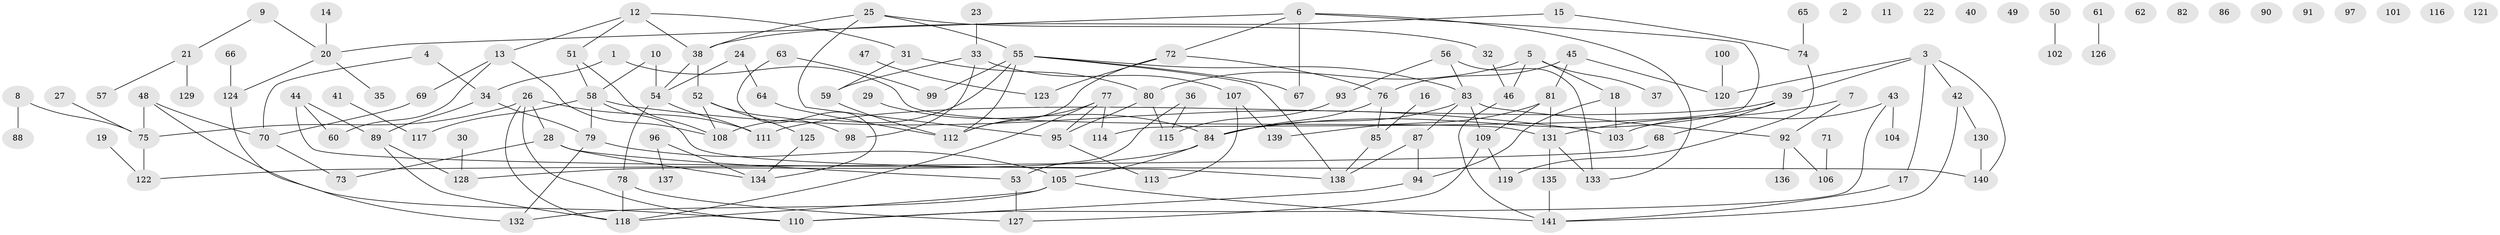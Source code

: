 // Generated by graph-tools (version 1.1) at 2025/25/03/09/25 03:25:16]
// undirected, 141 vertices, 180 edges
graph export_dot {
graph [start="1"]
  node [color=gray90,style=filled];
  1;
  2;
  3;
  4;
  5;
  6;
  7;
  8;
  9;
  10;
  11;
  12;
  13;
  14;
  15;
  16;
  17;
  18;
  19;
  20;
  21;
  22;
  23;
  24;
  25;
  26;
  27;
  28;
  29;
  30;
  31;
  32;
  33;
  34;
  35;
  36;
  37;
  38;
  39;
  40;
  41;
  42;
  43;
  44;
  45;
  46;
  47;
  48;
  49;
  50;
  51;
  52;
  53;
  54;
  55;
  56;
  57;
  58;
  59;
  60;
  61;
  62;
  63;
  64;
  65;
  66;
  67;
  68;
  69;
  70;
  71;
  72;
  73;
  74;
  75;
  76;
  77;
  78;
  79;
  80;
  81;
  82;
  83;
  84;
  85;
  86;
  87;
  88;
  89;
  90;
  91;
  92;
  93;
  94;
  95;
  96;
  97;
  98;
  99;
  100;
  101;
  102;
  103;
  104;
  105;
  106;
  107;
  108;
  109;
  110;
  111;
  112;
  113;
  114;
  115;
  116;
  117;
  118;
  119;
  120;
  121;
  122;
  123;
  124;
  125;
  126;
  127;
  128;
  129;
  130;
  131;
  132;
  133;
  134;
  135;
  136;
  137;
  138;
  139;
  140;
  141;
  1 -- 34;
  1 -- 131;
  3 -- 17;
  3 -- 39;
  3 -- 42;
  3 -- 120;
  3 -- 140;
  4 -- 34;
  4 -- 70;
  5 -- 18;
  5 -- 37;
  5 -- 46;
  5 -- 80;
  6 -- 20;
  6 -- 67;
  6 -- 72;
  6 -- 114;
  6 -- 133;
  7 -- 92;
  7 -- 131;
  8 -- 75;
  8 -- 88;
  9 -- 20;
  9 -- 21;
  10 -- 54;
  10 -- 58;
  12 -- 13;
  12 -- 31;
  12 -- 38;
  12 -- 51;
  13 -- 60;
  13 -- 69;
  13 -- 108;
  14 -- 20;
  15 -- 38;
  15 -- 74;
  16 -- 85;
  17 -- 141;
  18 -- 94;
  18 -- 103;
  19 -- 122;
  20 -- 35;
  20 -- 124;
  21 -- 57;
  21 -- 129;
  23 -- 33;
  24 -- 54;
  24 -- 64;
  25 -- 32;
  25 -- 38;
  25 -- 55;
  25 -- 95;
  26 -- 28;
  26 -- 75;
  26 -- 110;
  26 -- 111;
  26 -- 118;
  27 -- 75;
  28 -- 53;
  28 -- 73;
  28 -- 134;
  29 -- 84;
  30 -- 128;
  31 -- 59;
  31 -- 80;
  32 -- 46;
  33 -- 59;
  33 -- 98;
  33 -- 107;
  34 -- 79;
  34 -- 89;
  36 -- 53;
  36 -- 115;
  38 -- 52;
  38 -- 54;
  39 -- 68;
  39 -- 84;
  39 -- 111;
  41 -- 117;
  42 -- 130;
  42 -- 141;
  43 -- 103;
  43 -- 104;
  43 -- 110;
  44 -- 60;
  44 -- 89;
  44 -- 140;
  45 -- 76;
  45 -- 81;
  45 -- 120;
  46 -- 141;
  47 -- 123;
  48 -- 70;
  48 -- 75;
  48 -- 110;
  50 -- 102;
  51 -- 58;
  51 -- 108;
  52 -- 98;
  52 -- 108;
  52 -- 125;
  53 -- 127;
  54 -- 78;
  54 -- 111;
  55 -- 67;
  55 -- 83;
  55 -- 99;
  55 -- 108;
  55 -- 112;
  55 -- 138;
  56 -- 83;
  56 -- 93;
  56 -- 133;
  58 -- 79;
  58 -- 103;
  58 -- 117;
  58 -- 138;
  59 -- 112;
  61 -- 126;
  63 -- 99;
  63 -- 134;
  64 -- 112;
  65 -- 74;
  66 -- 124;
  68 -- 122;
  69 -- 70;
  70 -- 73;
  71 -- 106;
  72 -- 76;
  72 -- 112;
  72 -- 123;
  74 -- 119;
  75 -- 122;
  76 -- 84;
  76 -- 85;
  77 -- 95;
  77 -- 112;
  77 -- 114;
  77 -- 118;
  78 -- 118;
  78 -- 127;
  79 -- 105;
  79 -- 132;
  80 -- 95;
  80 -- 115;
  81 -- 109;
  81 -- 131;
  81 -- 139;
  83 -- 84;
  83 -- 87;
  83 -- 92;
  83 -- 109;
  84 -- 105;
  84 -- 128;
  85 -- 138;
  87 -- 94;
  87 -- 138;
  89 -- 118;
  89 -- 128;
  92 -- 106;
  92 -- 136;
  93 -- 115;
  94 -- 110;
  95 -- 113;
  96 -- 134;
  96 -- 137;
  100 -- 120;
  105 -- 118;
  105 -- 132;
  105 -- 141;
  107 -- 113;
  107 -- 139;
  109 -- 119;
  109 -- 127;
  124 -- 132;
  125 -- 134;
  130 -- 140;
  131 -- 133;
  131 -- 135;
  135 -- 141;
}
